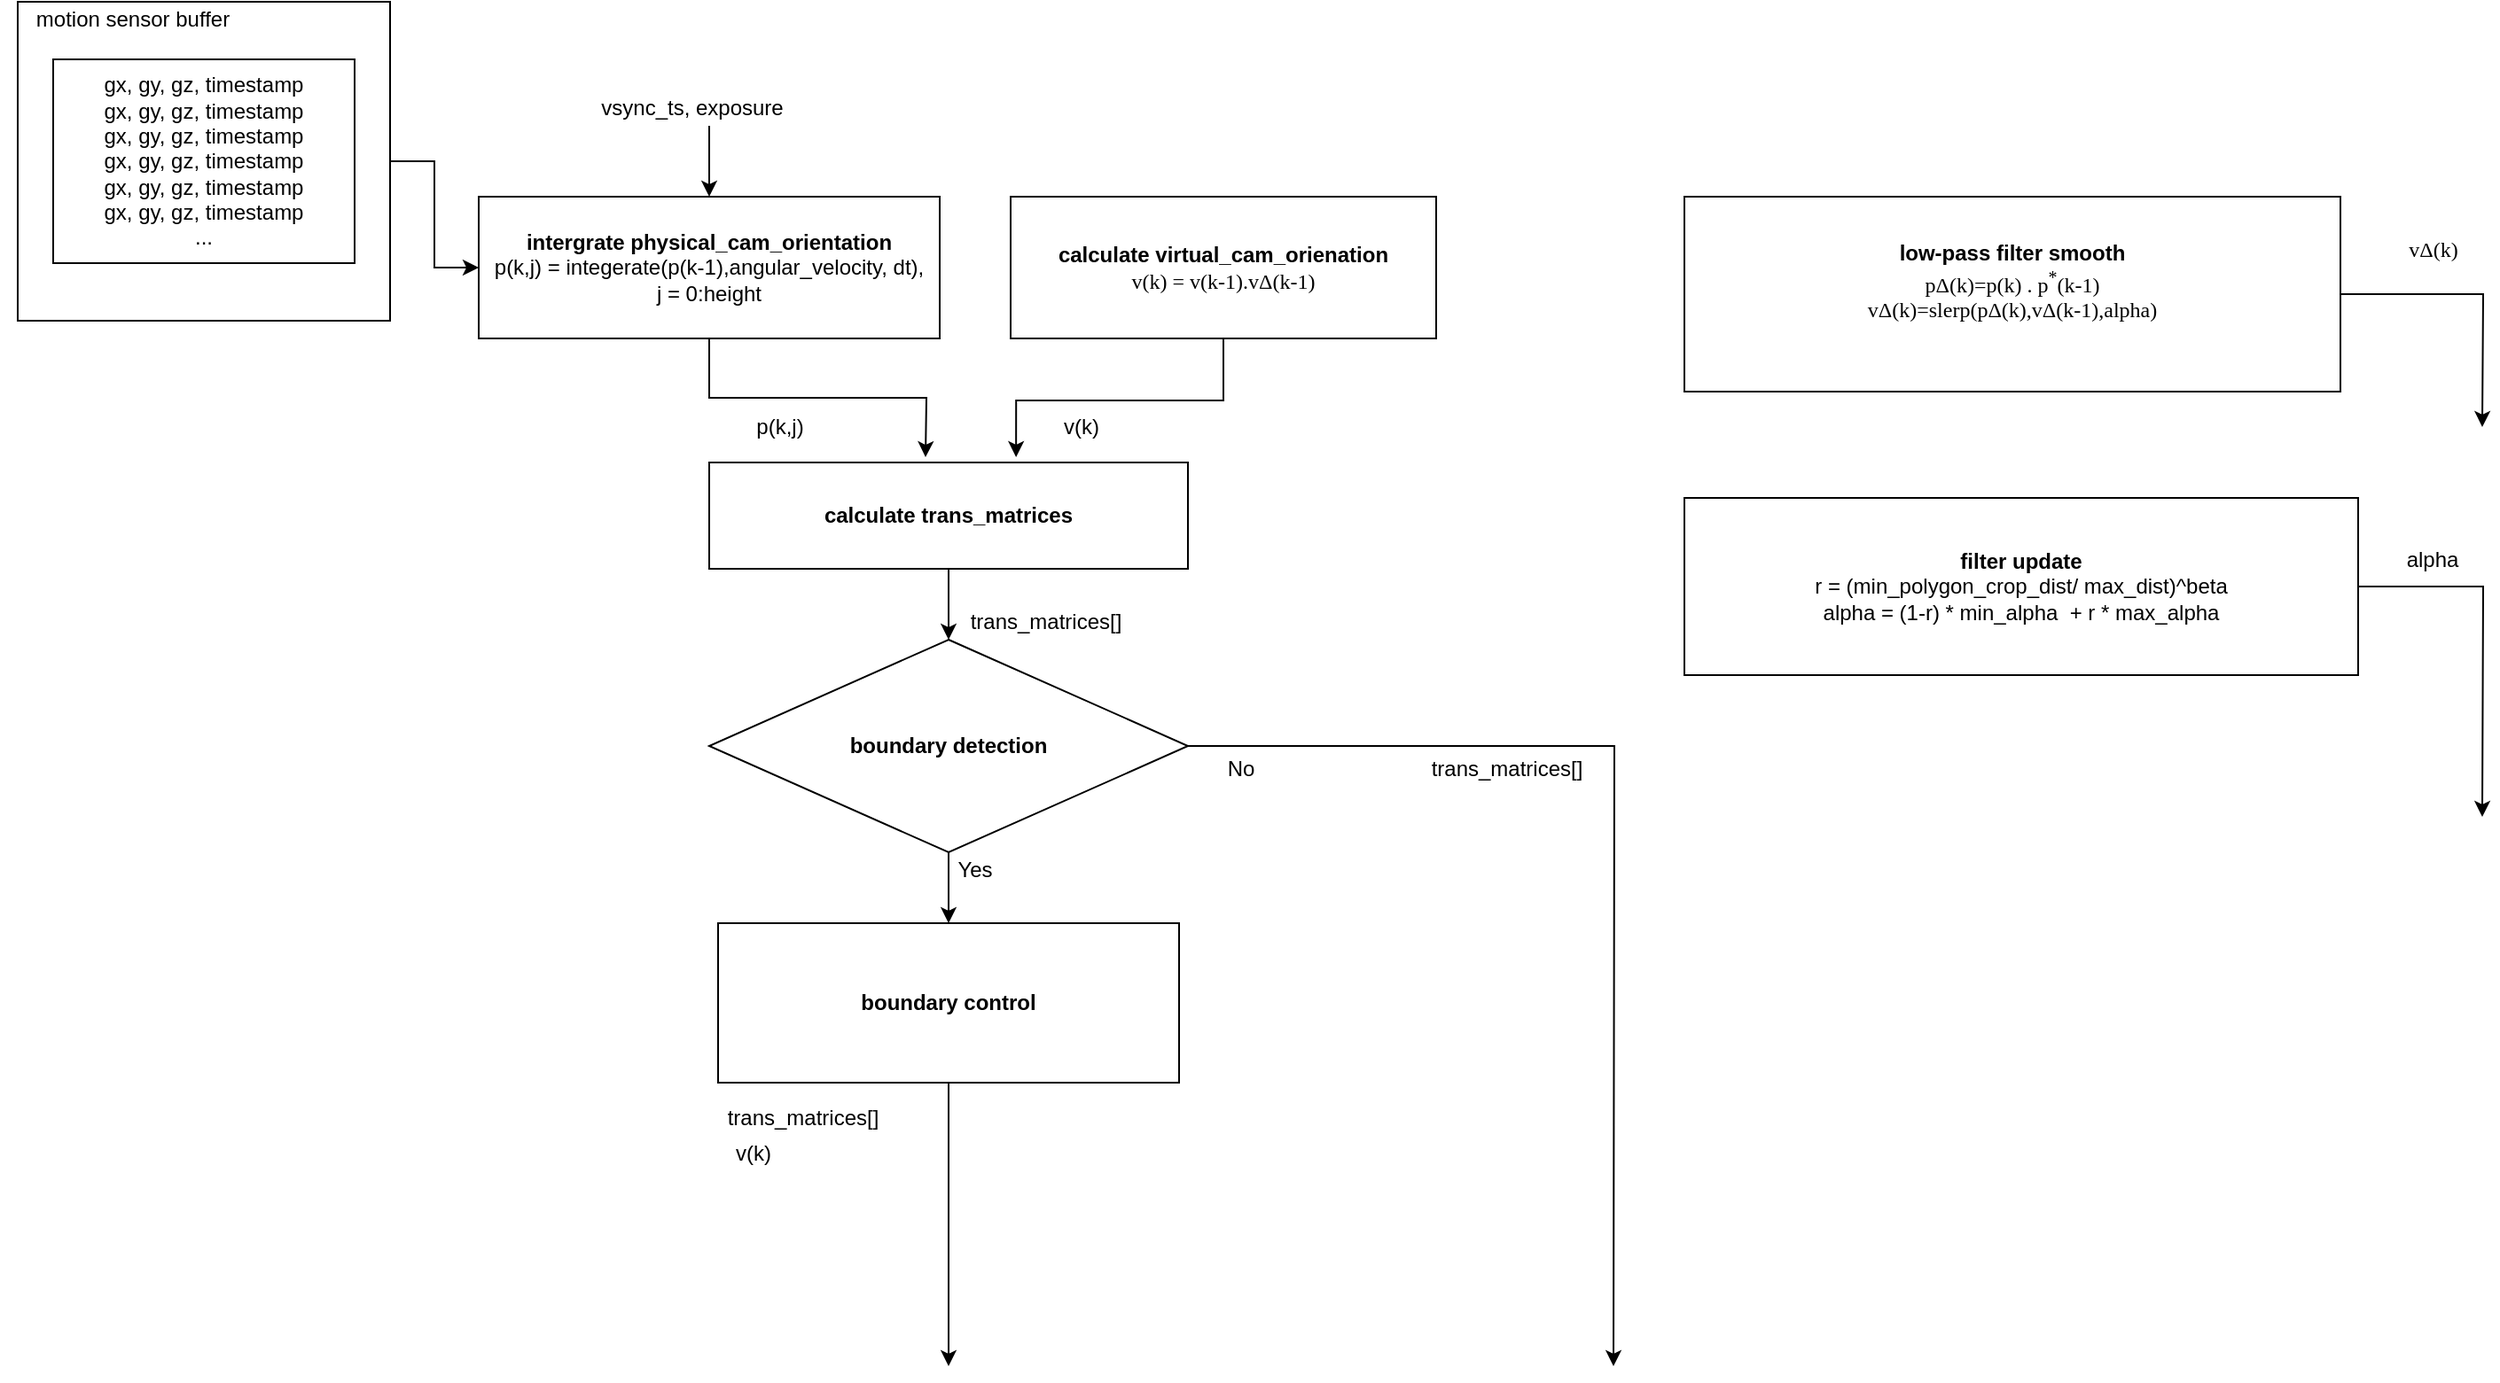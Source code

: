 <mxfile version="13.0.1" type="device"><diagram id="ufrnj7wIrLR6nmMf6eMR" name="Page-1"><mxGraphModel dx="1086" dy="806" grid="1" gridSize="10" guides="1" tooltips="1" connect="1" arrows="1" fold="1" page="1" pageScale="1" pageWidth="827" pageHeight="1169" math="0" shadow="0"><root><mxCell id="0"/><mxCell id="1" parent="0"/><mxCell id="wrMsk8mBG0wrnF7qMXQ8-1" value="" style="rounded=0;whiteSpace=wrap;html=1;" parent="1" vertex="1"><mxGeometry x="350" y="380" width="120" height="60" as="geometry"/></mxCell><mxCell id="wrMsk8mBG0wrnF7qMXQ8-13" value="" style="edgeStyle=orthogonalEdgeStyle;rounded=0;orthogonalLoop=1;jettySize=auto;html=1;" parent="1" source="wrMsk8mBG0wrnF7qMXQ8-2" target="wrMsk8mBG0wrnF7qMXQ8-5" edge="1"><mxGeometry relative="1" as="geometry"><Array as="points"><mxPoint x="430" y="350"/><mxPoint x="430" y="350"/></Array></mxGeometry></mxCell><mxCell id="wrMsk8mBG0wrnF7qMXQ8-2" value="vsync_ts, exposure" style="text;html=1;strokeColor=none;fillColor=none;align=center;verticalAlign=middle;whiteSpace=wrap;rounded=0;" parent="1" vertex="1"><mxGeometry x="337.5" y="320" width="165" height="20" as="geometry"/></mxCell><mxCell id="wrMsk8mBG0wrnF7qMXQ8-21" style="edgeStyle=orthogonalEdgeStyle;rounded=0;orthogonalLoop=1;jettySize=auto;html=1;" parent="1" source="wrMsk8mBG0wrnF7qMXQ8-5" edge="1"><mxGeometry relative="1" as="geometry"><mxPoint x="552" y="527" as="targetPoint"/></mxGeometry></mxCell><mxCell id="wrMsk8mBG0wrnF7qMXQ8-5" value="&lt;b&gt;intergrate physical_cam_orientation&lt;/b&gt;&lt;br&gt;p(k,j) = integerate(p(k-1),angular_velocity, dt),&lt;br&gt;j = 0:height" style="rounded=0;whiteSpace=wrap;html=1;" parent="1" vertex="1"><mxGeometry x="300" y="380" width="260" height="80" as="geometry"/></mxCell><mxCell id="wrMsk8mBG0wrnF7qMXQ8-9" value="" style="group" parent="1" vertex="1" connectable="0"><mxGeometry x="30" y="270" width="220" height="180" as="geometry"/></mxCell><mxCell id="wrMsk8mBG0wrnF7qMXQ8-10" value="" style="rounded=0;whiteSpace=wrap;html=1;labelBackgroundColor=#ffffff;" parent="wrMsk8mBG0wrnF7qMXQ8-9" vertex="1"><mxGeometry x="10" width="210" height="180" as="geometry"/></mxCell><mxCell id="wrMsk8mBG0wrnF7qMXQ8-11" value="gx, gy, gz, timestamp&lt;br&gt;gx, gy, gz, timestamp&lt;br&gt;gx, gy, gz, timestamp&lt;br&gt;gx, gy, gz, timestamp&lt;br&gt;gx, gy, gz, timestamp&lt;br&gt;gx, gy, gz, timestamp&lt;br&gt;..." style="rounded=0;whiteSpace=wrap;html=1;labelBackgroundColor=#ffffff;" parent="wrMsk8mBG0wrnF7qMXQ8-9" vertex="1"><mxGeometry x="30" y="32.5" width="170" height="115" as="geometry"/></mxCell><mxCell id="wrMsk8mBG0wrnF7qMXQ8-12" value="motion sensor buffer" style="text;html=1;strokeColor=none;fillColor=none;align=center;verticalAlign=middle;whiteSpace=wrap;rounded=0;labelBackgroundColor=#ffffff;" parent="wrMsk8mBG0wrnF7qMXQ8-9" vertex="1"><mxGeometry width="150" height="20" as="geometry"/></mxCell><mxCell id="wrMsk8mBG0wrnF7qMXQ8-14" style="edgeStyle=orthogonalEdgeStyle;rounded=0;orthogonalLoop=1;jettySize=auto;html=1;" parent="1" source="wrMsk8mBG0wrnF7qMXQ8-10" target="wrMsk8mBG0wrnF7qMXQ8-5" edge="1"><mxGeometry relative="1" as="geometry"/></mxCell><mxCell id="wrMsk8mBG0wrnF7qMXQ8-22" style="edgeStyle=orthogonalEdgeStyle;rounded=0;orthogonalLoop=1;jettySize=auto;html=1;entryX=0.641;entryY=-0.05;entryDx=0;entryDy=0;entryPerimeter=0;" parent="1" source="wrMsk8mBG0wrnF7qMXQ8-15" target="wrMsk8mBG0wrnF7qMXQ8-18" edge="1"><mxGeometry relative="1" as="geometry"/></mxCell><mxCell id="wrMsk8mBG0wrnF7qMXQ8-15" value="&lt;b&gt;calculate virtual_cam_orienation&lt;/b&gt;&lt;br&gt;&lt;font face=&quot;Verdana&quot;&gt;v(k) = v(k-1).v&lt;span&gt;Δ(k-1)&lt;/span&gt;&lt;/font&gt;" style="rounded=0;whiteSpace=wrap;html=1;" parent="1" vertex="1"><mxGeometry x="600" y="380" width="240" height="80" as="geometry"/></mxCell><mxCell id="wrMsk8mBG0wrnF7qMXQ8-30" value="" style="edgeStyle=orthogonalEdgeStyle;rounded=0;orthogonalLoop=1;jettySize=auto;html=1;" parent="1" source="wrMsk8mBG0wrnF7qMXQ8-18" target="wrMsk8mBG0wrnF7qMXQ8-29" edge="1"><mxGeometry relative="1" as="geometry"/></mxCell><mxCell id="wrMsk8mBG0wrnF7qMXQ8-18" value="&lt;b&gt;calculate trans_matrices&lt;/b&gt;" style="rounded=0;whiteSpace=wrap;html=1;" parent="1" vertex="1"><mxGeometry x="430" y="530" width="270" height="60" as="geometry"/></mxCell><mxCell id="wrMsk8mBG0wrnF7qMXQ8-23" value="p(k,j)" style="text;html=1;strokeColor=none;fillColor=none;align=center;verticalAlign=middle;whiteSpace=wrap;rounded=0;" parent="1" vertex="1"><mxGeometry x="450" y="500" width="40" height="20" as="geometry"/></mxCell><mxCell id="wrMsk8mBG0wrnF7qMXQ8-25" value="v(k)" style="text;html=1;strokeColor=none;fillColor=none;align=center;verticalAlign=middle;whiteSpace=wrap;rounded=0;" parent="1" vertex="1"><mxGeometry x="620" y="500" width="40" height="20" as="geometry"/></mxCell><mxCell id="wrMsk8mBG0wrnF7qMXQ8-28" value="trans_matrices[]" style="text;html=1;strokeColor=none;fillColor=none;align=center;verticalAlign=middle;whiteSpace=wrap;rounded=0;" parent="1" vertex="1"><mxGeometry x="600" y="610" width="40" height="20" as="geometry"/></mxCell><mxCell id="wrMsk8mBG0wrnF7qMXQ8-34" value="" style="edgeStyle=orthogonalEdgeStyle;rounded=0;orthogonalLoop=1;jettySize=auto;html=1;" parent="1" source="wrMsk8mBG0wrnF7qMXQ8-29" target="wrMsk8mBG0wrnF7qMXQ8-33" edge="1"><mxGeometry relative="1" as="geometry"/></mxCell><mxCell id="wrMsk8mBG0wrnF7qMXQ8-35" style="edgeStyle=orthogonalEdgeStyle;rounded=0;orthogonalLoop=1;jettySize=auto;html=1;" parent="1" source="wrMsk8mBG0wrnF7qMXQ8-29" edge="1"><mxGeometry relative="1" as="geometry"><mxPoint x="940" y="1040" as="targetPoint"/></mxGeometry></mxCell><mxCell id="wrMsk8mBG0wrnF7qMXQ8-29" value="&lt;span&gt;&lt;b&gt;boundary detection&lt;/b&gt;&lt;/span&gt;" style="rhombus;whiteSpace=wrap;html=1;" parent="1" vertex="1"><mxGeometry x="430" y="630" width="270" height="120" as="geometry"/></mxCell><mxCell id="wrMsk8mBG0wrnF7qMXQ8-42" style="edgeStyle=orthogonalEdgeStyle;rounded=0;orthogonalLoop=1;jettySize=auto;html=1;" parent="1" source="wrMsk8mBG0wrnF7qMXQ8-33" edge="1"><mxGeometry relative="1" as="geometry"><mxPoint x="565" y="1040" as="targetPoint"/></mxGeometry></mxCell><mxCell id="wrMsk8mBG0wrnF7qMXQ8-33" value="&lt;b&gt;boundary control&lt;/b&gt;" style="rounded=0;whiteSpace=wrap;html=1;" parent="1" vertex="1"><mxGeometry x="435" y="790" width="260" height="90" as="geometry"/></mxCell><mxCell id="wrMsk8mBG0wrnF7qMXQ8-36" value="trans_matrices[]" style="text;html=1;strokeColor=none;fillColor=none;align=center;verticalAlign=middle;whiteSpace=wrap;rounded=0;" parent="1" vertex="1"><mxGeometry x="860" y="693" width="40" height="20" as="geometry"/></mxCell><mxCell id="wrMsk8mBG0wrnF7qMXQ8-39" value="trans_matrices[]" style="text;html=1;strokeColor=none;fillColor=none;align=center;verticalAlign=middle;whiteSpace=wrap;rounded=0;" parent="1" vertex="1"><mxGeometry x="462.5" y="890" width="40" height="20" as="geometry"/></mxCell><mxCell id="wrMsk8mBG0wrnF7qMXQ8-41" value="v(k)" style="text;html=1;strokeColor=none;fillColor=none;align=center;verticalAlign=middle;whiteSpace=wrap;rounded=0;" parent="1" vertex="1"><mxGeometry x="435" y="910" width="40" height="20" as="geometry"/></mxCell><mxCell id="wrMsk8mBG0wrnF7qMXQ8-54" value="" style="edgeStyle=orthogonalEdgeStyle;rounded=0;orthogonalLoop=1;jettySize=auto;html=1;" parent="1" source="wrMsk8mBG0wrnF7qMXQ8-44" edge="1"><mxGeometry relative="1" as="geometry"><mxPoint x="1430" y="510" as="targetPoint"/></mxGeometry></mxCell><mxCell id="wrMsk8mBG0wrnF7qMXQ8-44" value="&lt;b&gt;low-pass filter smooth&lt;/b&gt;&lt;br&gt;&lt;span style=&quot;font-family: &amp;#34;verdana&amp;#34;&quot;&gt;p&lt;/span&gt;&lt;span style=&quot;font-family: &amp;#34;verdana&amp;#34;&quot;&gt;Δ&lt;/span&gt;&lt;span style=&quot;font-family: &amp;#34;verdana&amp;#34;&quot;&gt;(k)=p(k) . p&lt;sup&gt;*&lt;/sup&gt;(k-1)&lt;br&gt;v&lt;/span&gt;&lt;span style=&quot;font-family: &amp;#34;verdana&amp;#34;&quot;&gt;Δ(k)=slerp(p&lt;/span&gt;&lt;span style=&quot;font-family: &amp;#34;verdana&amp;#34;&quot;&gt;Δ(k),v&lt;/span&gt;&lt;span style=&quot;font-family: &amp;#34;verdana&amp;#34;&quot;&gt;Δ(k-1),alpha)&lt;br&gt;&lt;/span&gt;&lt;span style=&quot;font-family: &amp;#34;verdana&amp;#34;&quot;&gt;&lt;br&gt;&lt;/span&gt;" style="rounded=0;whiteSpace=wrap;html=1;" parent="1" vertex="1"><mxGeometry x="980" y="380" width="370" height="110" as="geometry"/></mxCell><mxCell id="wrMsk8mBG0wrnF7qMXQ8-56" value="" style="edgeStyle=orthogonalEdgeStyle;rounded=0;orthogonalLoop=1;jettySize=auto;html=1;" parent="1" source="wrMsk8mBG0wrnF7qMXQ8-46" edge="1"><mxGeometry relative="1" as="geometry"><mxPoint x="1430" y="730" as="targetPoint"/></mxGeometry></mxCell><mxCell id="wrMsk8mBG0wrnF7qMXQ8-46" value="&lt;b&gt;filter update&lt;/b&gt;&lt;br&gt;r = (min_polygon_crop_dist/ max_dist)^beta&lt;br&gt;alpha = (1-r) * min_alpha&amp;nbsp; + r * max_alpha" style="rounded=0;whiteSpace=wrap;html=1;" parent="1" vertex="1"><mxGeometry x="980" y="550" width="380" height="100" as="geometry"/></mxCell><mxCell id="wrMsk8mBG0wrnF7qMXQ8-58" value="&lt;span style=&quot;font-family: &amp;#34;verdana&amp;#34;&quot;&gt;v&lt;/span&gt;&lt;span style=&quot;font-family: &amp;#34;verdana&amp;#34;&quot;&gt;Δ(k)&lt;/span&gt;" style="text;html=1;align=center;verticalAlign=middle;resizable=0;points=[];autosize=1;" parent="1" vertex="1"><mxGeometry x="1377" y="400" width="50" height="20" as="geometry"/></mxCell><mxCell id="wrMsk8mBG0wrnF7qMXQ8-59" value="alpha" style="text;html=1;strokeColor=none;fillColor=none;align=center;verticalAlign=middle;whiteSpace=wrap;rounded=0;" parent="1" vertex="1"><mxGeometry x="1382" y="575" width="40" height="20" as="geometry"/></mxCell><mxCell id="BBsyJN548FxrTY_0bfDX-1" value="No" style="text;html=1;strokeColor=none;fillColor=none;align=center;verticalAlign=middle;whiteSpace=wrap;rounded=0;" vertex="1" parent="1"><mxGeometry x="710" y="693" width="40" height="20" as="geometry"/></mxCell><mxCell id="BBsyJN548FxrTY_0bfDX-4" value="Yes" style="text;html=1;strokeColor=none;fillColor=none;align=center;verticalAlign=middle;whiteSpace=wrap;rounded=0;" vertex="1" parent="1"><mxGeometry x="560" y="750" width="40" height="20" as="geometry"/></mxCell></root></mxGraphModel></diagram></mxfile>
